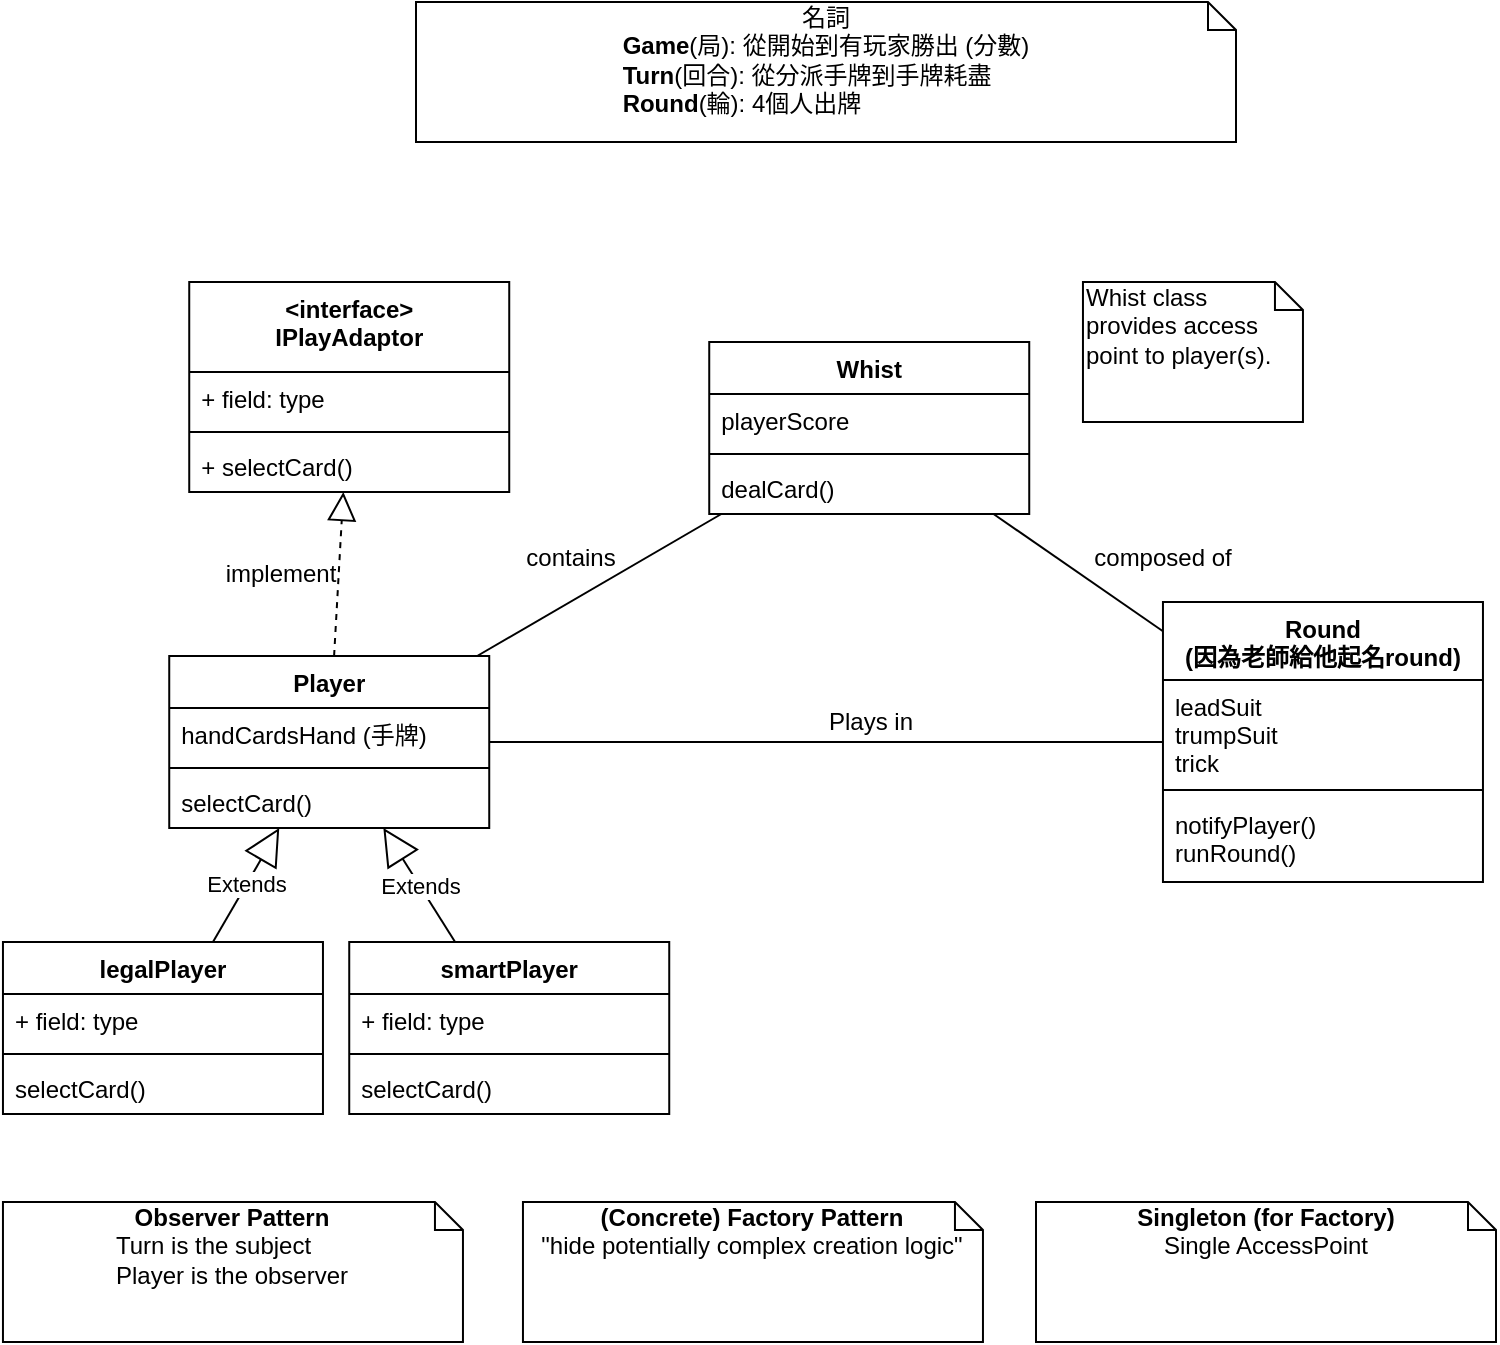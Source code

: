 <mxfile version="12.6.5" type="device"><diagram id="OYHWKd52rYveJkf4f-L2" name="Page-1"><mxGraphModel dx="1086" dy="806" grid="1" gridSize="10" guides="1" tooltips="1" connect="1" arrows="1" fold="1" page="1" pageScale="1" pageWidth="827" pageHeight="1169" math="0" shadow="0"><root><mxCell id="0"/><mxCell id="1" parent="0"/><mxCell id="efXt2OQm_Cdj-ENth0dv-11" value="" style="endArrow=none;html=1;" parent="1" source="efXt2OQm_Cdj-ENth0dv-44" target="efXt2OQm_Cdj-ENth0dv-39" edge="1"><mxGeometry width="50" height="50" relative="1" as="geometry"><mxPoint x="666.62" y="310" as="sourcePoint"/><mxPoint x="491.064" y="280" as="targetPoint"/></mxGeometry></mxCell><mxCell id="efXt2OQm_Cdj-ENth0dv-14" value="" style="endArrow=block;dashed=1;endFill=0;endSize=12;html=1;" parent="1" source="jShiEKUURFqne9r6zsCy-18" target="jShiEKUURFqne9r6zsCy-5" edge="1"><mxGeometry width="160" relative="1" as="geometry"><mxPoint x="206.62" y="350.0" as="sourcePoint"/><mxPoint x="206.62" y="278" as="targetPoint"/></mxGeometry></mxCell><mxCell id="efXt2OQm_Cdj-ENth0dv-15" value="Extends" style="endArrow=block;endSize=16;endFill=0;html=1;" parent="1" source="jShiEKUURFqne9r6zsCy-26" target="jShiEKUURFqne9r6zsCy-18" edge="1"><mxGeometry width="160" relative="1" as="geometry"><mxPoint x="123.604" y="510" as="sourcePoint"/><mxPoint x="204.249" y="510.0" as="targetPoint"/></mxGeometry></mxCell><mxCell id="efXt2OQm_Cdj-ENth0dv-16" value="Extends" style="endArrow=block;endSize=16;endFill=0;html=1;" parent="1" source="jShiEKUURFqne9r6zsCy-30" target="jShiEKUURFqne9r6zsCy-18" edge="1"><mxGeometry width="160" relative="1" as="geometry"><mxPoint x="269.011" y="510" as="sourcePoint"/><mxPoint x="222.711" y="510.0" as="targetPoint"/></mxGeometry></mxCell><mxCell id="efXt2OQm_Cdj-ENth0dv-21" value="" style="endArrow=none;html=1;" parent="1" source="jShiEKUURFqne9r6zsCy-18" target="efXt2OQm_Cdj-ENth0dv-44" edge="1"><mxGeometry width="50" height="50" relative="1" as="geometry"><mxPoint x="276.62" y="365.0" as="sourcePoint"/><mxPoint x="516.62" y="393.226" as="targetPoint"/></mxGeometry></mxCell><mxCell id="efXt2OQm_Cdj-ENth0dv-39" value="Whist" style="swimlane;fontStyle=1;align=center;verticalAlign=top;childLayout=stackLayout;horizontal=1;startSize=26;horizontalStack=0;resizeParent=1;resizeParentMax=0;resizeLast=0;collapsible=1;marginBottom=0;" parent="1" vertex="1"><mxGeometry x="386.62" y="200" width="160" height="86" as="geometry"/></mxCell><mxCell id="efXt2OQm_Cdj-ENth0dv-40" value="playerScore" style="text;strokeColor=none;fillColor=none;align=left;verticalAlign=top;spacingLeft=4;spacingRight=4;overflow=hidden;rotatable=0;points=[[0,0.5],[1,0.5]];portConstraint=eastwest;" parent="efXt2OQm_Cdj-ENth0dv-39" vertex="1"><mxGeometry y="26" width="160" height="26" as="geometry"/></mxCell><mxCell id="efXt2OQm_Cdj-ENth0dv-41" value="" style="line;strokeWidth=1;fillColor=none;align=left;verticalAlign=middle;spacingTop=-1;spacingLeft=3;spacingRight=3;rotatable=0;labelPosition=right;points=[];portConstraint=eastwest;" parent="efXt2OQm_Cdj-ENth0dv-39" vertex="1"><mxGeometry y="52" width="160" height="8" as="geometry"/></mxCell><mxCell id="efXt2OQm_Cdj-ENth0dv-42" value="dealCard()" style="text;strokeColor=none;fillColor=none;align=left;verticalAlign=top;spacingLeft=4;spacingRight=4;overflow=hidden;rotatable=0;points=[[0,0.5],[1,0.5]];portConstraint=eastwest;" parent="efXt2OQm_Cdj-ENth0dv-39" vertex="1"><mxGeometry y="60" width="160" height="26" as="geometry"/></mxCell><mxCell id="efXt2OQm_Cdj-ENth0dv-44" value="Round&#10;(因為老師給他起名round)" style="swimlane;fontStyle=1;align=center;verticalAlign=top;childLayout=stackLayout;horizontal=1;startSize=39;horizontalStack=0;resizeParent=1;resizeParentMax=0;resizeLast=0;collapsible=1;marginBottom=0;" parent="1" vertex="1"><mxGeometry x="613.48" y="330" width="160" height="140" as="geometry"/></mxCell><mxCell id="efXt2OQm_Cdj-ENth0dv-45" value="leadSuit&#10;trumpSuit&#10;trick" style="text;strokeColor=none;fillColor=none;align=left;verticalAlign=top;spacingLeft=4;spacingRight=4;overflow=hidden;rotatable=0;points=[[0,0.5],[1,0.5]];portConstraint=eastwest;" parent="efXt2OQm_Cdj-ENth0dv-44" vertex="1"><mxGeometry y="39" width="160" height="51" as="geometry"/></mxCell><mxCell id="efXt2OQm_Cdj-ENth0dv-46" value="" style="line;strokeWidth=1;fillColor=none;align=left;verticalAlign=middle;spacingTop=-1;spacingLeft=3;spacingRight=3;rotatable=0;labelPosition=right;points=[];portConstraint=eastwest;" parent="efXt2OQm_Cdj-ENth0dv-44" vertex="1"><mxGeometry y="90" width="160" height="8" as="geometry"/></mxCell><mxCell id="efXt2OQm_Cdj-ENth0dv-47" value="notifyPlayer()&#10;runRound()" style="text;strokeColor=none;fillColor=none;align=left;verticalAlign=top;spacingLeft=4;spacingRight=4;overflow=hidden;rotatable=0;points=[[0,0.5],[1,0.5]];portConstraint=eastwest;" parent="efXt2OQm_Cdj-ENth0dv-44" vertex="1"><mxGeometry y="98" width="160" height="42" as="geometry"/></mxCell><mxCell id="efXt2OQm_Cdj-ENth0dv-48" value="" style="endArrow=none;html=1;" parent="1" source="jShiEKUURFqne9r6zsCy-18" target="efXt2OQm_Cdj-ENth0dv-39" edge="1"><mxGeometry width="50" height="50" relative="1" as="geometry"><mxPoint x="238.587" y="350.0" as="sourcePoint"/><mxPoint x="106.62" y="530" as="targetPoint"/></mxGeometry></mxCell><mxCell id="efXt2OQm_Cdj-ENth0dv-49" value="contains" style="text;html=1;align=center;verticalAlign=middle;resizable=0;points=[];autosize=1;" parent="1" vertex="1"><mxGeometry x="286.62" y="298" width="60" height="20" as="geometry"/></mxCell><mxCell id="efXt2OQm_Cdj-ENth0dv-50" value="composed of" style="text;html=1;align=center;verticalAlign=middle;resizable=0;points=[];autosize=1;" parent="1" vertex="1"><mxGeometry x="573.48" y="298" width="80" height="20" as="geometry"/></mxCell><mxCell id="efXt2OQm_Cdj-ENth0dv-51" value="Plays in" style="text;html=1;align=center;verticalAlign=middle;resizable=0;points=[];autosize=1;" parent="1" vertex="1"><mxGeometry x="436.62" y="380" width="60" height="20" as="geometry"/></mxCell><mxCell id="efXt2OQm_Cdj-ENth0dv-52" value="implement" style="text;html=1;align=center;verticalAlign=middle;resizable=0;points=[];autosize=1;" parent="1" vertex="1"><mxGeometry x="136.62" y="306" width="70" height="20" as="geometry"/></mxCell><mxCell id="jShiEKUURFqne9r6zsCy-5" value="&lt;interface&gt;&#10;IPlayAdaptor" style="swimlane;fontStyle=1;align=center;verticalAlign=top;childLayout=stackLayout;horizontal=1;startSize=45;horizontalStack=0;resizeParent=1;resizeParentMax=0;resizeLast=0;collapsible=1;marginBottom=0;" parent="1" vertex="1"><mxGeometry x="126.62" y="170" width="160" height="105" as="geometry"/></mxCell><mxCell id="jShiEKUURFqne9r6zsCy-6" value="+ field: type" style="text;strokeColor=none;fillColor=none;align=left;verticalAlign=top;spacingLeft=4;spacingRight=4;overflow=hidden;rotatable=0;points=[[0,0.5],[1,0.5]];portConstraint=eastwest;" parent="jShiEKUURFqne9r6zsCy-5" vertex="1"><mxGeometry y="45" width="160" height="26" as="geometry"/></mxCell><mxCell id="jShiEKUURFqne9r6zsCy-7" value="" style="line;strokeWidth=1;fillColor=none;align=left;verticalAlign=middle;spacingTop=-1;spacingLeft=3;spacingRight=3;rotatable=0;labelPosition=right;points=[];portConstraint=eastwest;" parent="jShiEKUURFqne9r6zsCy-5" vertex="1"><mxGeometry y="71" width="160" height="8" as="geometry"/></mxCell><mxCell id="jShiEKUURFqne9r6zsCy-8" value="+ selectCard()" style="text;strokeColor=none;fillColor=none;align=left;verticalAlign=top;spacingLeft=4;spacingRight=4;overflow=hidden;rotatable=0;points=[[0,0.5],[1,0.5]];portConstraint=eastwest;" parent="jShiEKUURFqne9r6zsCy-5" vertex="1"><mxGeometry y="79" width="160" height="26" as="geometry"/></mxCell><mxCell id="jShiEKUURFqne9r6zsCy-18" value="Player" style="swimlane;fontStyle=1;align=center;verticalAlign=top;childLayout=stackLayout;horizontal=1;startSize=26;horizontalStack=0;resizeParent=1;resizeParentMax=0;resizeLast=0;collapsible=1;marginBottom=0;" parent="1" vertex="1"><mxGeometry x="116.62" y="357" width="160" height="86" as="geometry"/></mxCell><mxCell id="jShiEKUURFqne9r6zsCy-19" value="handCardsHand (手牌)" style="text;strokeColor=none;fillColor=none;align=left;verticalAlign=top;spacingLeft=4;spacingRight=4;overflow=hidden;rotatable=0;points=[[0,0.5],[1,0.5]];portConstraint=eastwest;" parent="jShiEKUURFqne9r6zsCy-18" vertex="1"><mxGeometry y="26" width="160" height="26" as="geometry"/></mxCell><mxCell id="jShiEKUURFqne9r6zsCy-20" value="" style="line;strokeWidth=1;fillColor=none;align=left;verticalAlign=middle;spacingTop=-1;spacingLeft=3;spacingRight=3;rotatable=0;labelPosition=right;points=[];portConstraint=eastwest;" parent="jShiEKUURFqne9r6zsCy-18" vertex="1"><mxGeometry y="52" width="160" height="8" as="geometry"/></mxCell><mxCell id="jShiEKUURFqne9r6zsCy-21" value="selectCard()" style="text;strokeColor=none;fillColor=none;align=left;verticalAlign=top;spacingLeft=4;spacingRight=4;overflow=hidden;rotatable=0;points=[[0,0.5],[1,0.5]];portConstraint=eastwest;" parent="jShiEKUURFqne9r6zsCy-18" vertex="1"><mxGeometry y="60" width="160" height="26" as="geometry"/></mxCell><mxCell id="jShiEKUURFqne9r6zsCy-22" value="&lt;div&gt;&lt;b&gt;Observer Pattern&lt;/b&gt;&lt;/div&gt;&lt;div style=&quot;text-align: left&quot;&gt;&lt;span&gt;Turn is the subject&lt;/span&gt;&lt;/div&gt;&lt;div style=&quot;text-align: left&quot;&gt;&lt;span&gt;Player is the observer&lt;/span&gt;&lt;/div&gt;" style="shape=note;whiteSpace=wrap;html=1;size=14;verticalAlign=top;align=center;spacingTop=-6;" parent="1" vertex="1"><mxGeometry x="33.48" y="630" width="230" height="70" as="geometry"/></mxCell><mxCell id="jShiEKUURFqne9r6zsCy-23" value="&lt;div style=&quot;white-space: nowrap&quot;&gt;名詞&lt;/div&gt;&lt;div style=&quot;text-align: left ; white-space: nowrap&quot;&gt;&lt;b&gt;Game&lt;/b&gt;(局): 從開始到有玩家勝出 (分數)&lt;/div&gt;&lt;div style=&quot;text-align: left ; white-space: nowrap&quot;&gt;&lt;b&gt;Turn&lt;/b&gt;(回合): 從分派手牌到手牌耗盡&lt;/div&gt;&lt;div style=&quot;text-align: left ; white-space: nowrap&quot;&gt;&lt;b&gt;Round&lt;/b&gt;(輪): 4個人出牌&lt;/div&gt;" style="shape=note;whiteSpace=wrap;html=1;size=14;verticalAlign=top;align=center;spacingTop=-6;" parent="1" vertex="1"><mxGeometry x="240" y="30" width="410" height="70" as="geometry"/></mxCell><mxCell id="jShiEKUURFqne9r6zsCy-26" value="legalPlayer" style="swimlane;fontStyle=1;align=center;verticalAlign=top;childLayout=stackLayout;horizontal=1;startSize=26;horizontalStack=0;resizeParent=1;resizeParentMax=0;resizeLast=0;collapsible=1;marginBottom=0;" parent="1" vertex="1"><mxGeometry x="33.48" y="500" width="160" height="86" as="geometry"/></mxCell><mxCell id="jShiEKUURFqne9r6zsCy-27" value="+ field: type" style="text;strokeColor=none;fillColor=none;align=left;verticalAlign=top;spacingLeft=4;spacingRight=4;overflow=hidden;rotatable=0;points=[[0,0.5],[1,0.5]];portConstraint=eastwest;" parent="jShiEKUURFqne9r6zsCy-26" vertex="1"><mxGeometry y="26" width="160" height="26" as="geometry"/></mxCell><mxCell id="jShiEKUURFqne9r6zsCy-28" value="" style="line;strokeWidth=1;fillColor=none;align=left;verticalAlign=middle;spacingTop=-1;spacingLeft=3;spacingRight=3;rotatable=0;labelPosition=right;points=[];portConstraint=eastwest;" parent="jShiEKUURFqne9r6zsCy-26" vertex="1"><mxGeometry y="52" width="160" height="8" as="geometry"/></mxCell><mxCell id="jShiEKUURFqne9r6zsCy-29" value="selectCard()" style="text;strokeColor=none;fillColor=none;align=left;verticalAlign=top;spacingLeft=4;spacingRight=4;overflow=hidden;rotatable=0;points=[[0,0.5],[1,0.5]];portConstraint=eastwest;" parent="jShiEKUURFqne9r6zsCy-26" vertex="1"><mxGeometry y="60" width="160" height="26" as="geometry"/></mxCell><mxCell id="jShiEKUURFqne9r6zsCy-30" value="smartPlayer" style="swimlane;fontStyle=1;align=center;verticalAlign=top;childLayout=stackLayout;horizontal=1;startSize=26;horizontalStack=0;resizeParent=1;resizeParentMax=0;resizeLast=0;collapsible=1;marginBottom=0;" parent="1" vertex="1"><mxGeometry x="206.62" y="500" width="160" height="86" as="geometry"/></mxCell><mxCell id="jShiEKUURFqne9r6zsCy-31" value="+ field: type" style="text;strokeColor=none;fillColor=none;align=left;verticalAlign=top;spacingLeft=4;spacingRight=4;overflow=hidden;rotatable=0;points=[[0,0.5],[1,0.5]];portConstraint=eastwest;" parent="jShiEKUURFqne9r6zsCy-30" vertex="1"><mxGeometry y="26" width="160" height="26" as="geometry"/></mxCell><mxCell id="jShiEKUURFqne9r6zsCy-32" value="" style="line;strokeWidth=1;fillColor=none;align=left;verticalAlign=middle;spacingTop=-1;spacingLeft=3;spacingRight=3;rotatable=0;labelPosition=right;points=[];portConstraint=eastwest;" parent="jShiEKUURFqne9r6zsCy-30" vertex="1"><mxGeometry y="52" width="160" height="8" as="geometry"/></mxCell><mxCell id="jShiEKUURFqne9r6zsCy-33" value="selectCard()" style="text;strokeColor=none;fillColor=none;align=left;verticalAlign=top;spacingLeft=4;spacingRight=4;overflow=hidden;rotatable=0;points=[[0,0.5],[1,0.5]];portConstraint=eastwest;" parent="jShiEKUURFqne9r6zsCy-30" vertex="1"><mxGeometry y="60" width="160" height="26" as="geometry"/></mxCell><mxCell id="jShiEKUURFqne9r6zsCy-41" value="&lt;b&gt;(Concrete) Factory Pattern&lt;/b&gt;&lt;br&gt;&quot;hide potentially complex creation logic&quot;" style="shape=note;whiteSpace=wrap;html=1;size=14;verticalAlign=top;align=center;spacingTop=-6;" parent="1" vertex="1"><mxGeometry x="293.48" y="630" width="230" height="70" as="geometry"/></mxCell><mxCell id="3MrKB8QJgFB3Ab1gncBx-1" value="&lt;b&gt;Singleton (for Factory)&lt;/b&gt;&lt;br&gt;Single AccessPoint" style="shape=note;whiteSpace=wrap;html=1;size=14;verticalAlign=top;align=center;spacingTop=-6;" parent="1" vertex="1"><mxGeometry x="550" y="630" width="230" height="70" as="geometry"/></mxCell><mxCell id="3MrKB8QJgFB3Ab1gncBx-2" value="Whist class provides access point to player(s)." style="shape=note;whiteSpace=wrap;html=1;size=14;verticalAlign=top;align=left;spacingTop=-6;" parent="1" vertex="1"><mxGeometry x="573.48" y="170" width="110" height="70" as="geometry"/></mxCell></root></mxGraphModel></diagram></mxfile>